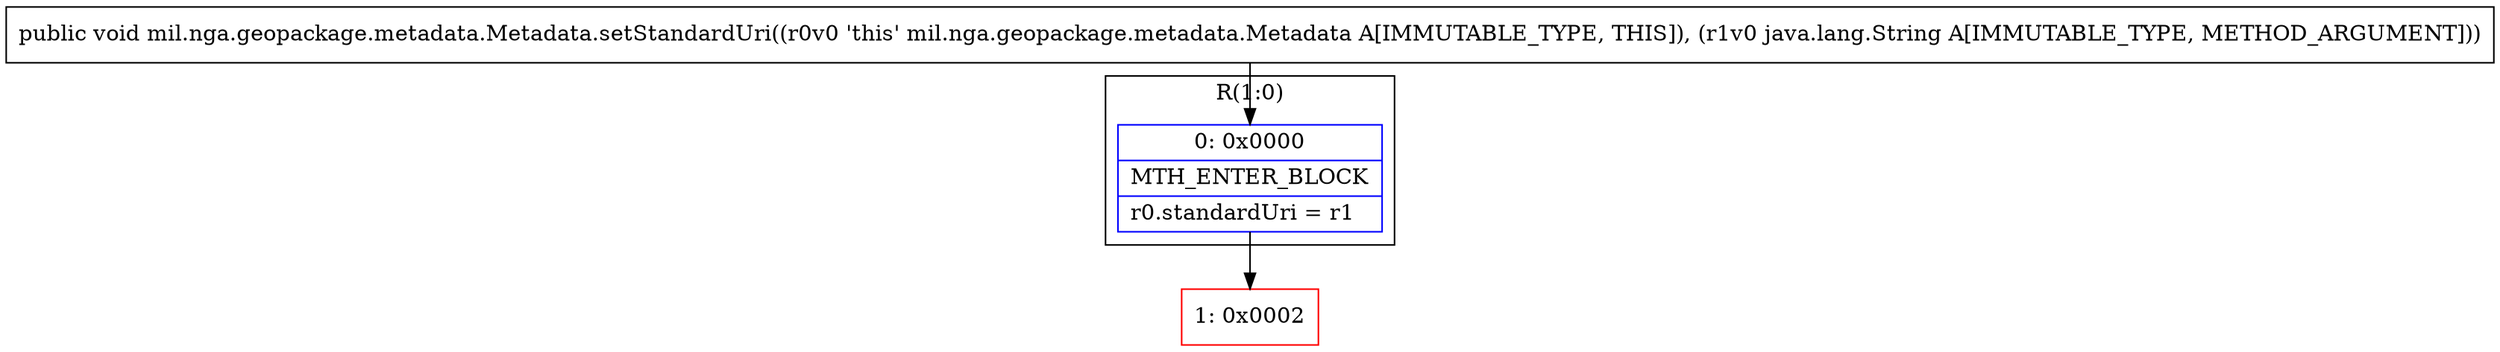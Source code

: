 digraph "CFG formil.nga.geopackage.metadata.Metadata.setStandardUri(Ljava\/lang\/String;)V" {
subgraph cluster_Region_1514532600 {
label = "R(1:0)";
node [shape=record,color=blue];
Node_0 [shape=record,label="{0\:\ 0x0000|MTH_ENTER_BLOCK\l|r0.standardUri = r1\l}"];
}
Node_1 [shape=record,color=red,label="{1\:\ 0x0002}"];
MethodNode[shape=record,label="{public void mil.nga.geopackage.metadata.Metadata.setStandardUri((r0v0 'this' mil.nga.geopackage.metadata.Metadata A[IMMUTABLE_TYPE, THIS]), (r1v0 java.lang.String A[IMMUTABLE_TYPE, METHOD_ARGUMENT])) }"];
MethodNode -> Node_0;
Node_0 -> Node_1;
}

